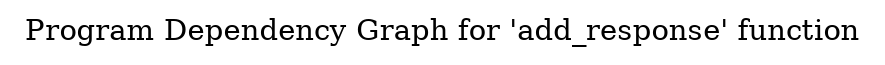 digraph "Program Dependency Graph for 'add_response' function" {
	label="Program Dependency Graph for 'add_response' function";

}
